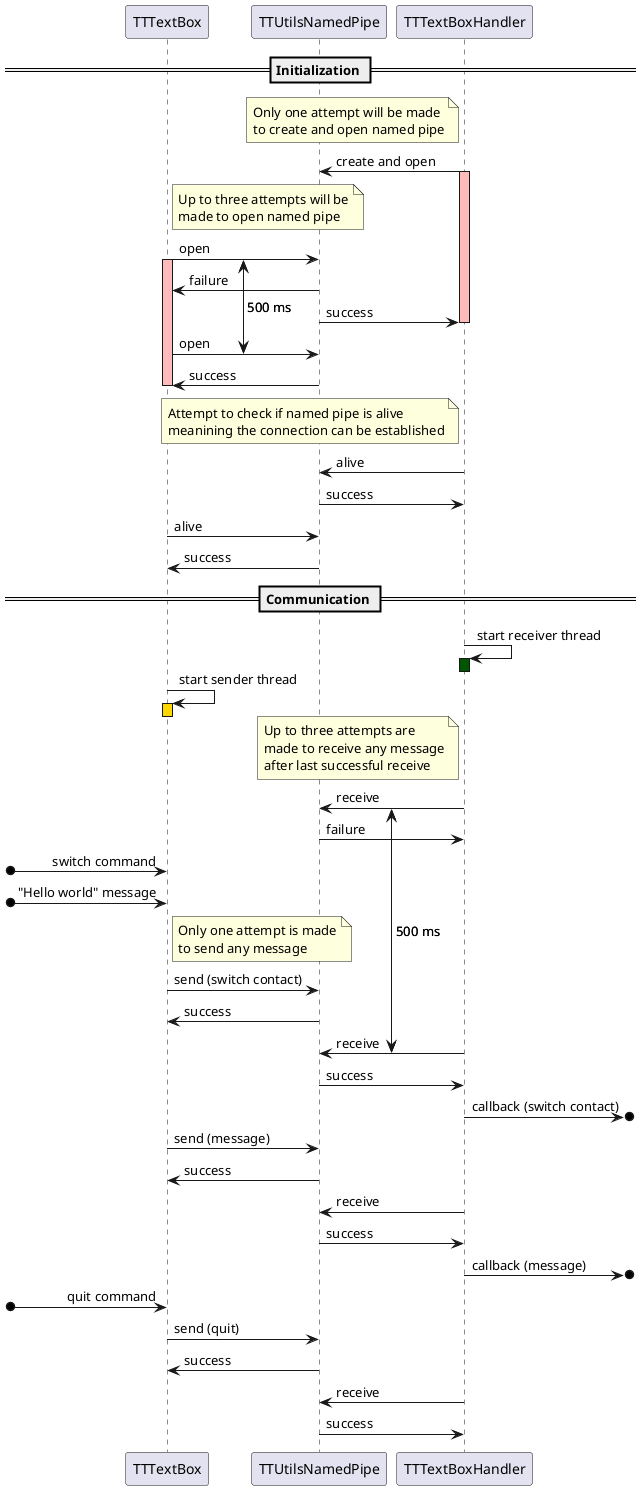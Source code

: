 @startuml
!pragma teoz true

participant "TTTextBox" as TTTextBox
participant "TTUtilsNamedPipe" as TTUtilsNamedPipe
participant "TTTextBoxHandler" as TTTextBoxHandler

== Initialization ==
note left of TTTextBoxHandler
Only one attempt will be made
to create and open named pipe
end note
TTTextBoxHandler -> TTUtilsNamedPipe : create and open
activate TTTextBoxHandler #FFBBBB
note right of TTTextBox
Up to three attempts will be
made to open named pipe
end note
{first_open} TTTextBox -> TTUtilsNamedPipe : open
activate TTTextBox #FFBBBB
TTUtilsNamedPipe -> TTTextBox : failure
TTUtilsNamedPipe -> TTTextBoxHandler : success
deactivate TTTextBoxHandler
{second_open} TTTextBox -> TTUtilsNamedPipe : open
{first_open} <-> {second_open} : 500 ms
TTUtilsNamedPipe -> TTTextBox : success
deactivate TTTextBox
note left of TTTextBoxHandler
Attempt to check if named pipe is alive
meanining the connection can be established
end note
TTTextBoxHandler -> TTUtilsNamedPipe : alive
TTUtilsNamedPipe -> TTTextBoxHandler : success
TTTextBox -> TTUtilsNamedPipe : alive
TTUtilsNamedPipe -> TTTextBox : success

== Communication ==
TTTextBoxHandler -> TTTextBoxHandler : start receiver thread
activate TTTextBoxHandler #005500
deactivate TTTextBoxHandler
TTTextBox -> TTTextBox : start sender thread
activate TTTextBox #gold
deactivate TTTextBox
note left of TTTextBoxHandler
Up to three attempts are
made to receive any message
after last successful receive
end note
{first_receive} TTTextBoxHandler -> TTUtilsNamedPipe : receive
TTUtilsNamedPipe -> TTTextBoxHandler : failure
[o-> TTTextBox : switch command
[o-> TTTextBox : "Hello world" message
note right of TTTextBox
Only one attempt is made
to send any message
end note
TTTextBox -> TTUtilsNamedPipe : send (switch contact)
TTUtilsNamedPipe -> TTTextBox : success
{second_receive} TTTextBoxHandler -> TTUtilsNamedPipe : receive
{first_receive} <-> {second_receive} : 500 ms
TTUtilsNamedPipe -> TTTextBoxHandler : success
TTTextBoxHandler ->o] : callback (switch contact)
TTTextBox -> TTUtilsNamedPipe : send (message)
TTUtilsNamedPipe -> TTTextBox : success
TTTextBoxHandler -> TTUtilsNamedPipe : receive
TTUtilsNamedPipe -> TTTextBoxHandler : success
TTTextBoxHandler ->o] : callback (message)
[o-> TTTextBox : quit command
TTTextBox -> TTUtilsNamedPipe : send (quit)
TTUtilsNamedPipe -> TTTextBox : success
TTTextBoxHandler -> TTUtilsNamedPipe : receive
TTUtilsNamedPipe -> TTTextBoxHandler : success

@enduml

